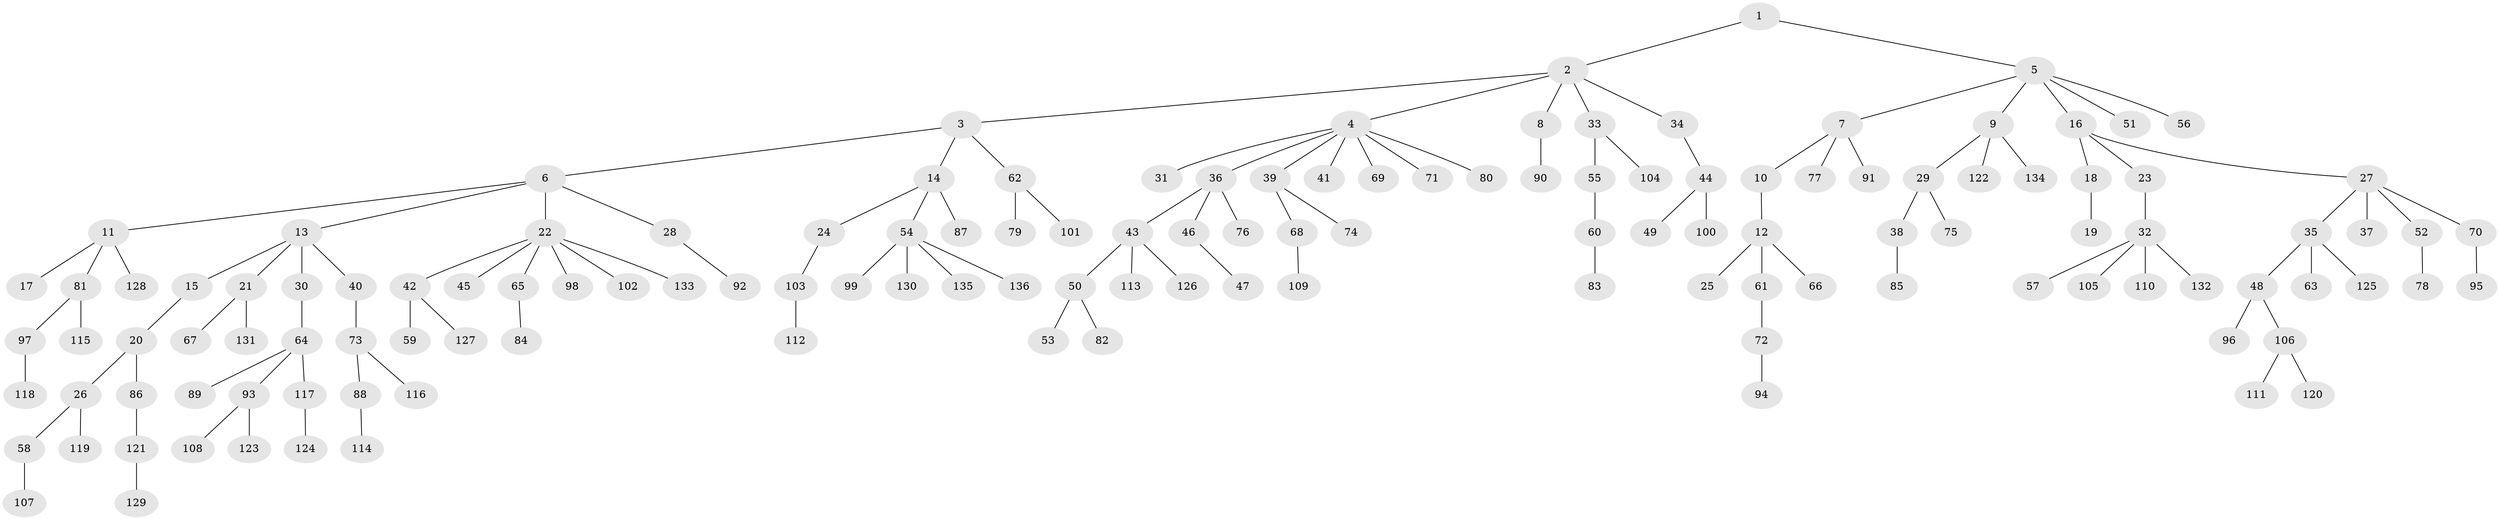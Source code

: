 // Generated by graph-tools (version 1.1) at 2025/50/03/09/25 03:50:26]
// undirected, 136 vertices, 135 edges
graph export_dot {
graph [start="1"]
  node [color=gray90,style=filled];
  1;
  2;
  3;
  4;
  5;
  6;
  7;
  8;
  9;
  10;
  11;
  12;
  13;
  14;
  15;
  16;
  17;
  18;
  19;
  20;
  21;
  22;
  23;
  24;
  25;
  26;
  27;
  28;
  29;
  30;
  31;
  32;
  33;
  34;
  35;
  36;
  37;
  38;
  39;
  40;
  41;
  42;
  43;
  44;
  45;
  46;
  47;
  48;
  49;
  50;
  51;
  52;
  53;
  54;
  55;
  56;
  57;
  58;
  59;
  60;
  61;
  62;
  63;
  64;
  65;
  66;
  67;
  68;
  69;
  70;
  71;
  72;
  73;
  74;
  75;
  76;
  77;
  78;
  79;
  80;
  81;
  82;
  83;
  84;
  85;
  86;
  87;
  88;
  89;
  90;
  91;
  92;
  93;
  94;
  95;
  96;
  97;
  98;
  99;
  100;
  101;
  102;
  103;
  104;
  105;
  106;
  107;
  108;
  109;
  110;
  111;
  112;
  113;
  114;
  115;
  116;
  117;
  118;
  119;
  120;
  121;
  122;
  123;
  124;
  125;
  126;
  127;
  128;
  129;
  130;
  131;
  132;
  133;
  134;
  135;
  136;
  1 -- 2;
  1 -- 5;
  2 -- 3;
  2 -- 4;
  2 -- 8;
  2 -- 33;
  2 -- 34;
  3 -- 6;
  3 -- 14;
  3 -- 62;
  4 -- 31;
  4 -- 36;
  4 -- 39;
  4 -- 41;
  4 -- 69;
  4 -- 71;
  4 -- 80;
  5 -- 7;
  5 -- 9;
  5 -- 16;
  5 -- 51;
  5 -- 56;
  6 -- 11;
  6 -- 13;
  6 -- 22;
  6 -- 28;
  7 -- 10;
  7 -- 77;
  7 -- 91;
  8 -- 90;
  9 -- 29;
  9 -- 122;
  9 -- 134;
  10 -- 12;
  11 -- 17;
  11 -- 81;
  11 -- 128;
  12 -- 25;
  12 -- 61;
  12 -- 66;
  13 -- 15;
  13 -- 21;
  13 -- 30;
  13 -- 40;
  14 -- 24;
  14 -- 54;
  14 -- 87;
  15 -- 20;
  16 -- 18;
  16 -- 23;
  16 -- 27;
  18 -- 19;
  20 -- 26;
  20 -- 86;
  21 -- 67;
  21 -- 131;
  22 -- 42;
  22 -- 45;
  22 -- 65;
  22 -- 98;
  22 -- 102;
  22 -- 133;
  23 -- 32;
  24 -- 103;
  26 -- 58;
  26 -- 119;
  27 -- 35;
  27 -- 37;
  27 -- 52;
  27 -- 70;
  28 -- 92;
  29 -- 38;
  29 -- 75;
  30 -- 64;
  32 -- 57;
  32 -- 105;
  32 -- 110;
  32 -- 132;
  33 -- 55;
  33 -- 104;
  34 -- 44;
  35 -- 48;
  35 -- 63;
  35 -- 125;
  36 -- 43;
  36 -- 46;
  36 -- 76;
  38 -- 85;
  39 -- 68;
  39 -- 74;
  40 -- 73;
  42 -- 59;
  42 -- 127;
  43 -- 50;
  43 -- 113;
  43 -- 126;
  44 -- 49;
  44 -- 100;
  46 -- 47;
  48 -- 96;
  48 -- 106;
  50 -- 53;
  50 -- 82;
  52 -- 78;
  54 -- 99;
  54 -- 130;
  54 -- 135;
  54 -- 136;
  55 -- 60;
  58 -- 107;
  60 -- 83;
  61 -- 72;
  62 -- 79;
  62 -- 101;
  64 -- 89;
  64 -- 93;
  64 -- 117;
  65 -- 84;
  68 -- 109;
  70 -- 95;
  72 -- 94;
  73 -- 88;
  73 -- 116;
  81 -- 97;
  81 -- 115;
  86 -- 121;
  88 -- 114;
  93 -- 108;
  93 -- 123;
  97 -- 118;
  103 -- 112;
  106 -- 111;
  106 -- 120;
  117 -- 124;
  121 -- 129;
}
